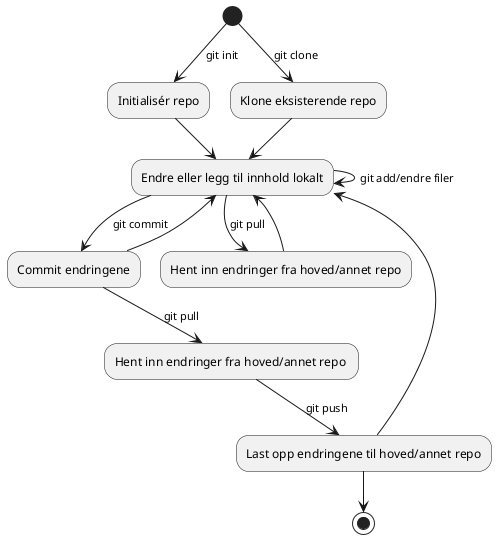 @startuml
(*) -->[git init] "Initialisér repo"
(*) -->[git clone] "Klone eksisterende repo"
"Initialisér repo" --> "Endre eller legg til innhold lokalt"
"Klone eksisterende repo" --> "Endre eller legg til innhold lokalt"
                          -->[git add/endre filer] "Endre eller legg til innhold lokalt"
"Endre eller legg til innhold lokalt" -->[git commit] "Commit endringene"
                                      --> "Endre eller legg til innhold lokalt"
"Commit endringene" -->[git pull] "Hent inn endringer fra hoved/annet repo "
                    -->[git push] "Last opp endringene til hoved/annet repo"
                    --> "Endre eller legg til innhold lokalt"
"Hent inn endringer fra hoved/annet repo" --> "Endre eller legg til innhold lokalt"
                                          -->[git pull] "Hent inn endringer fra hoved/annet repo"
"Last opp endringene til hoved/annet repo" --> (*)
@enduml